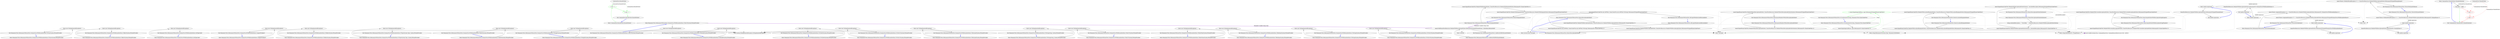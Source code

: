 digraph  {
d1 [cluster="CommandLine.BaseAttribute.BaseAttribute()", color=green, community=0, label="-1: min = -1", span="18-18"];
d4 [label="CommandLine.BaseAttribute", span=""];
d0 [cluster="CommandLine.BaseAttribute.BaseAttribute()", label="Entry CommandLine.BaseAttribute.BaseAttribute()", span="16-16"];
d2 [cluster="CommandLine.BaseAttribute.BaseAttribute()", color=green, community=0, label="-1: max = -1", span="19-19"];
d3 [cluster="CommandLine.BaseAttribute.BaseAttribute()", label="Exit CommandLine.BaseAttribute.BaseAttribute()", span="16-16"];
m1_27 [cluster="Humanizer.Tests.DehumanizeToEnumTests.HonorsDescriptionAttribute()", file="HelpTextTests.cs", label="Entry Humanizer.Tests.DehumanizeToEnumTests.HonorsDescriptionAttribute()", span="28-28"];
m1_29 [cluster="Humanizer.Tests.DehumanizeToEnumTests.HonorsDescriptionAttribute()", file="HelpTextTests.cs", label="Assert.Equal(EnumUnderTest.MemberWithDescriptionAttribute, EnumTestsResources.MemberWithDescriptionAttribute.DehumanizeTo(typeof(EnumUnderTest)))", span="31-31"];
m1_28 [cluster="Humanizer.Tests.DehumanizeToEnumTests.HonorsDescriptionAttribute()", file="HelpTextTests.cs", label="Assert.Equal(EnumUnderTest.MemberWithDescriptionAttribute, EnumTestsResources.MemberWithDescriptionAttribute.DehumanizeTo<EnumUnderTest>())", span="30-30"];
m1_30 [cluster="Humanizer.Tests.DehumanizeToEnumTests.HonorsDescriptionAttribute()", file="HelpTextTests.cs", label="Exit Humanizer.Tests.DehumanizeToEnumTests.HonorsDescriptionAttribute()", span="28-28"];
m1_75 [cluster="Humanizer.Tests.DehumanizeToEnumTests.DummyStructWithEnumInterfaces.ToChar(System.IFormatProvider)", file="HelpTextTests.cs", label="Entry Humanizer.Tests.DehumanizeToEnumTests.DummyStructWithEnumInterfaces.ToChar(System.IFormatProvider)", span="109-109"];
m1_76 [cluster="Humanizer.Tests.DehumanizeToEnumTests.DummyStructWithEnumInterfaces.ToChar(System.IFormatProvider)", file="HelpTextTests.cs", label="throw new NotImplementedException();", span="111-111"];
m1_77 [cluster="Humanizer.Tests.DehumanizeToEnumTests.DummyStructWithEnumInterfaces.ToChar(System.IFormatProvider)", file="HelpTextTests.cs", label="Exit Humanizer.Tests.DehumanizeToEnumTests.DummyStructWithEnumInterfaces.ToChar(System.IFormatProvider)", span="109-109"];
m1_81 [cluster="Humanizer.Tests.DehumanizeToEnumTests.DummyStructWithEnumInterfaces.ToByte(System.IFormatProvider)", file="HelpTextTests.cs", label="Entry Humanizer.Tests.DehumanizeToEnumTests.DummyStructWithEnumInterfaces.ToByte(System.IFormatProvider)", span="119-119"];
m1_82 [cluster="Humanizer.Tests.DehumanizeToEnumTests.DummyStructWithEnumInterfaces.ToByte(System.IFormatProvider)", file="HelpTextTests.cs", label="throw new NotImplementedException();", span="121-121"];
m1_83 [cluster="Humanizer.Tests.DehumanizeToEnumTests.DummyStructWithEnumInterfaces.ToByte(System.IFormatProvider)", file="HelpTextTests.cs", label="Exit Humanizer.Tests.DehumanizeToEnumTests.DummyStructWithEnumInterfaces.ToByte(System.IFormatProvider)", span="119-119"];
m1_41 [cluster="Humanizer.Tests.DehumanizeToEnumTests.DehumanizeMembersWithoutDescriptionAttribute()", file="HelpTextTests.cs", label="Entry Humanizer.Tests.DehumanizeToEnumTests.DehumanizeMembersWithoutDescriptionAttribute()", span="50-50"];
m1_43 [cluster="Humanizer.Tests.DehumanizeToEnumTests.DehumanizeMembersWithoutDescriptionAttribute()", file="HelpTextTests.cs", label="Assert.Equal(EnumUnderTest.MemberWithoutDescriptionAttribute, EnumTestsResources.MemberWithoutDescriptionAttributeSentence.DehumanizeTo(typeof(EnumUnderTest)))", span="53-53"];
m1_42 [cluster="Humanizer.Tests.DehumanizeToEnumTests.DehumanizeMembersWithoutDescriptionAttribute()", file="HelpTextTests.cs", label="Assert.Equal(EnumUnderTest.MemberWithoutDescriptionAttribute, EnumTestsResources.MemberWithoutDescriptionAttributeSentence.DehumanizeTo<EnumUnderTest>())", span="52-52"];
m1_44 [cluster="Humanizer.Tests.DehumanizeToEnumTests.DehumanizeMembersWithoutDescriptionAttribute()", file="HelpTextTests.cs", label="Exit Humanizer.Tests.DehumanizeToEnumTests.DehumanizeMembersWithoutDescriptionAttribute()", span="50-50"];
m1_65 [cluster="System.NotImplementedException.NotImplementedException()", file="HelpTextTests.cs", label="Entry System.NotImplementedException.NotImplementedException()", span="0-0"];
m1_69 [cluster="Humanizer.Tests.DehumanizeToEnumTests.DummyStructWithEnumInterfaces.GetTypeCode()", file="HelpTextTests.cs", label="Entry Humanizer.Tests.DehumanizeToEnumTests.DummyStructWithEnumInterfaces.GetTypeCode()", span="99-99"];
m1_70 [cluster="Humanizer.Tests.DehumanizeToEnumTests.DummyStructWithEnumInterfaces.GetTypeCode()", file="HelpTextTests.cs", label="throw new NotImplementedException();", span="101-101"];
m1_71 [cluster="Humanizer.Tests.DehumanizeToEnumTests.DummyStructWithEnumInterfaces.GetTypeCode()", file="HelpTextTests.cs", label="Exit Humanizer.Tests.DehumanizeToEnumTests.DummyStructWithEnumInterfaces.GetTypeCode()", span="99-99"];
m1_62 [cluster="Humanizer.Tests.DehumanizeToEnumTests.DummyStructWithEnumInterfaces.CompareTo(object)", file="HelpTextTests.cs", label="Entry Humanizer.Tests.DehumanizeToEnumTests.DummyStructWithEnumInterfaces.CompareTo(object)", span="89-89"];
m1_63 [cluster="Humanizer.Tests.DehumanizeToEnumTests.DummyStructWithEnumInterfaces.CompareTo(object)", file="HelpTextTests.cs", label="throw new NotImplementedException();", span="91-91"];
m1_64 [cluster="Humanizer.Tests.DehumanizeToEnumTests.DummyStructWithEnumInterfaces.CompareTo(object)", file="HelpTextTests.cs", label="Exit Humanizer.Tests.DehumanizeToEnumTests.DummyStructWithEnumInterfaces.CompareTo(object)", span="89-89"];
m1_4 [cluster="Unk.>", file="HelpTextTests.cs", label="Entry Unk.>", span=""];
m1_78 [cluster="Humanizer.Tests.DehumanizeToEnumTests.DummyStructWithEnumInterfaces.ToSByte(System.IFormatProvider)", file="HelpTextTests.cs", label="Entry Humanizer.Tests.DehumanizeToEnumTests.DummyStructWithEnumInterfaces.ToSByte(System.IFormatProvider)", span="114-114"];
m1_79 [cluster="Humanizer.Tests.DehumanizeToEnumTests.DummyStructWithEnumInterfaces.ToSByte(System.IFormatProvider)", file="HelpTextTests.cs", label="throw new NotImplementedException();", span="116-116"];
m1_80 [cluster="Humanizer.Tests.DehumanizeToEnumTests.DummyStructWithEnumInterfaces.ToSByte(System.IFormatProvider)", file="HelpTextTests.cs", label="Exit Humanizer.Tests.DehumanizeToEnumTests.DummyStructWithEnumInterfaces.ToSByte(System.IFormatProvider)", span="114-114"];
m1_117 [cluster="Humanizer.Tests.DehumanizeToEnumTests.DummyStructWithEnumInterfaces.ToType(System.Type, System.IFormatProvider)", file="HelpTextTests.cs", label="Entry Humanizer.Tests.DehumanizeToEnumTests.DummyStructWithEnumInterfaces.ToType(System.Type, System.IFormatProvider)", span="179-179"];
m1_118 [cluster="Humanizer.Tests.DehumanizeToEnumTests.DummyStructWithEnumInterfaces.ToType(System.Type, System.IFormatProvider)", file="HelpTextTests.cs", label="throw new NotImplementedException();", span="181-181"];
m1_119 [cluster="Humanizer.Tests.DehumanizeToEnumTests.DummyStructWithEnumInterfaces.ToType(System.Type, System.IFormatProvider)", file="HelpTextTests.cs", label="Exit Humanizer.Tests.DehumanizeToEnumTests.DummyStructWithEnumInterfaces.ToType(System.Type, System.IFormatProvider)", span="179-179"];
m1_96 [cluster="Humanizer.Tests.DehumanizeToEnumTests.DummyStructWithEnumInterfaces.ToInt64(System.IFormatProvider)", file="HelpTextTests.cs", label="Entry Humanizer.Tests.DehumanizeToEnumTests.DummyStructWithEnumInterfaces.ToInt64(System.IFormatProvider)", span="144-144"];
m1_97 [cluster="Humanizer.Tests.DehumanizeToEnumTests.DummyStructWithEnumInterfaces.ToInt64(System.IFormatProvider)", file="HelpTextTests.cs", label="throw new NotImplementedException();", span="146-146"];
m1_98 [cluster="Humanizer.Tests.DehumanizeToEnumTests.DummyStructWithEnumInterfaces.ToInt64(System.IFormatProvider)", file="HelpTextTests.cs", label="Exit Humanizer.Tests.DehumanizeToEnumTests.DummyStructWithEnumInterfaces.ToInt64(System.IFormatProvider)", span="144-144"];
m1_13 [cluster="Humanizer.Tests.DehumanizeToEnumTests.ThrowsForEnumNoMatch()", file="HelpTextTests.cs", label="Entry Humanizer.Tests.DehumanizeToEnumTests.ThrowsForEnumNoMatch()", span="15-15"];
m1_15 [cluster="Humanizer.Tests.DehumanizeToEnumTests.ThrowsForEnumNoMatch()", file="HelpTextTests.cs", label="Assert.Throws<NoMatchFoundException>(() => EnumTestsResources.MemberWithDescriptionAttribute.DehumanizeTo(typeof(DummyEnum)))", span="18-18"];
m1_14 [cluster="Humanizer.Tests.DehumanizeToEnumTests.ThrowsForEnumNoMatch()", file="HelpTextTests.cs", label="Assert.Throws<NoMatchFoundException>(() => EnumTestsResources.MemberWithDescriptionAttribute.DehumanizeTo<DummyEnum>())", span="17-17"];
m1_16 [cluster="Humanizer.Tests.DehumanizeToEnumTests.ThrowsForEnumNoMatch()", file="HelpTextTests.cs", label="Exit Humanizer.Tests.DehumanizeToEnumTests.ThrowsForEnumNoMatch()", span="15-15"];
m1_54 [cluster="Humanizer.Tests.DehumanizeToEnumTests.HonorsDisplayAttribute()", file="HelpTextTests.cs", label="Entry Humanizer.Tests.DehumanizeToEnumTests.HonorsDisplayAttribute()", span="74-74"];
m1_56 [cluster="Humanizer.Tests.DehumanizeToEnumTests.HonorsDisplayAttribute()", file="HelpTextTests.cs", label="Assert.Equal(EnumUnderTest.MemberWithDisplayAttribute, EnumTestsResources.MemberWithDisplayAttribute.DehumanizeTo(typeof(EnumUnderTest)))", span="77-77"];
m1_55 [cluster="Humanizer.Tests.DehumanizeToEnumTests.HonorsDisplayAttribute()", file="HelpTextTests.cs", label="Assert.Equal(EnumUnderTest.MemberWithDisplayAttribute, EnumTestsResources.MemberWithDisplayAttribute.DehumanizeTo<EnumUnderTest>())", span="76-76"];
m1_57 [cluster="Humanizer.Tests.DehumanizeToEnumTests.HonorsDisplayAttribute()", file="HelpTextTests.cs", label="Exit Humanizer.Tests.DehumanizeToEnumTests.HonorsDisplayAttribute()", span="74-74"];
m1_12 [cluster="string.DehumanizeTo(System.Type, Humanizer.OnNoMatch)", file="HelpTextTests.cs", label="Entry string.DehumanizeTo(System.Type, Humanizer.OnNoMatch)", span="33-33"];
m1_17 [cluster="lambda expression", file="HelpTextTests.cs", label="Entry lambda expression", span="17-17"];
m1_10 [cluster="lambda expression", file="HelpTextTests.cs", label="EnumTestsResources.MemberWithDescriptionAttribute.DehumanizeTo(typeof(DummyStructWithEnumInterfaces))", span="11-11"];
m1_21 [cluster="lambda expression", file="HelpTextTests.cs", label="EnumTestsResources.MemberWithDescriptionAttribute.DehumanizeTo(typeof(DummyEnum))", span="18-18"];
m1_6 [cluster="lambda expression", file="HelpTextTests.cs", label="EnumTestsResources.MemberWithDescriptionAttribute.DehumanizeTo<DummyStructWithEnumInterfaces>()", span="10-10"];
m1_18 [cluster="lambda expression", file="HelpTextTests.cs", label="EnumTestsResources.MemberWithDescriptionAttribute.DehumanizeTo<DummyEnum>()", span="17-17"];
m1_9 [cluster="lambda expression", file="HelpTextTests.cs", label="Entry lambda expression", span="11-11"];
m1_11 [cluster="lambda expression", file="HelpTextTests.cs", label="Exit lambda expression", span="11-11"];
m1_20 [cluster="lambda expression", file="HelpTextTests.cs", label="Entry lambda expression", span="18-18"];
m1_22 [cluster="lambda expression", file="HelpTextTests.cs", label="Exit lambda expression", span="18-18"];
m1_5 [cluster="lambda expression", file="HelpTextTests.cs", label="Entry lambda expression", span="10-10"];
m1_7 [cluster="lambda expression", file="HelpTextTests.cs", label="Exit lambda expression", span="10-10"];
m1_19 [cluster="lambda expression", file="HelpTextTests.cs", label="Exit lambda expression", span="17-17"];
m1_26 [cluster="Unk.Null", file="HelpTextTests.cs", label="Entry Unk.Null", span=""];
m1_0 [cluster="Humanizer.Tests.DehumanizeToEnumTests.ThrowsForNonEnums()", file="HelpTextTests.cs", label="Entry Humanizer.Tests.DehumanizeToEnumTests.ThrowsForNonEnums()", span="8-8"];
m1_2 [cluster="Humanizer.Tests.DehumanizeToEnumTests.ThrowsForNonEnums()", file="HelpTextTests.cs", label="Assert.Throws<ArgumentException>(() => EnumTestsResources.MemberWithDescriptionAttribute.DehumanizeTo(typeof(DummyStructWithEnumInterfaces)))", span="11-11"];
m1_1 [cluster="Humanizer.Tests.DehumanizeToEnumTests.ThrowsForNonEnums()", file="HelpTextTests.cs", label="Assert.Throws<ArgumentException>(() => EnumTestsResources.MemberWithDescriptionAttribute.DehumanizeTo<DummyStructWithEnumInterfaces>())", span="10-10"];
m1_3 [cluster="Humanizer.Tests.DehumanizeToEnumTests.ThrowsForNonEnums()", file="HelpTextTests.cs", label="Exit Humanizer.Tests.DehumanizeToEnumTests.ThrowsForNonEnums()", span="8-8"];
m1_53 [cluster="System.Enum.ToString()", file="HelpTextTests.cs", label="Entry System.Enum.ToString()", span="0-0"];
m1_45 [cluster="Humanizer.Tests.DehumanizeToEnumTests.IsCaseInsensitive(string, Humanizer.Tests.EnumUnderTest)", file="HelpTextTests.cs", label="Entry Humanizer.Tests.DehumanizeToEnumTests.IsCaseInsensitive(string, Humanizer.Tests.EnumUnderTest)", span="60-60"];
m1_47 [cluster="Humanizer.Tests.DehumanizeToEnumTests.IsCaseInsensitive(string, Humanizer.Tests.EnumUnderTest)", color=green, community=0, file="HelpTextTests.cs", label="-1: Assert.Equal(expectedEnum, input.DehumanizeTo(typeof(EnumUnderTest)))", span="63-63"];
m1_46 [cluster="Humanizer.Tests.DehumanizeToEnumTests.IsCaseInsensitive(string, Humanizer.Tests.EnumUnderTest)", file="HelpTextTests.cs", label="Assert.Equal(expectedEnum, input.DehumanizeTo<EnumUnderTest>())", span="62-62"];
m1_48 [cluster="Humanizer.Tests.DehumanizeToEnumTests.IsCaseInsensitive(string, Humanizer.Tests.EnumUnderTest)", file="HelpTextTests.cs", label="Exit Humanizer.Tests.DehumanizeToEnumTests.IsCaseInsensitive(string, Humanizer.Tests.EnumUnderTest)", span="60-60"];
m1_102 [cluster="Humanizer.Tests.DehumanizeToEnumTests.DummyStructWithEnumInterfaces.ToSingle(System.IFormatProvider)", file="HelpTextTests.cs", label="Entry Humanizer.Tests.DehumanizeToEnumTests.DummyStructWithEnumInterfaces.ToSingle(System.IFormatProvider)", span="154-154"];
m1_103 [cluster="Humanizer.Tests.DehumanizeToEnumTests.DummyStructWithEnumInterfaces.ToSingle(System.IFormatProvider)", file="HelpTextTests.cs", label="throw new NotImplementedException();", span="156-156"];
m1_104 [cluster="Humanizer.Tests.DehumanizeToEnumTests.DummyStructWithEnumInterfaces.ToSingle(System.IFormatProvider)", file="HelpTextTests.cs", label="Exit Humanizer.Tests.DehumanizeToEnumTests.DummyStructWithEnumInterfaces.ToSingle(System.IFormatProvider)", span="154-154"];
m1_105 [cluster="Humanizer.Tests.DehumanizeToEnumTests.DummyStructWithEnumInterfaces.ToDouble(System.IFormatProvider)", file="HelpTextTests.cs", label="Entry Humanizer.Tests.DehumanizeToEnumTests.DummyStructWithEnumInterfaces.ToDouble(System.IFormatProvider)", span="159-159"];
m1_106 [cluster="Humanizer.Tests.DehumanizeToEnumTests.DummyStructWithEnumInterfaces.ToDouble(System.IFormatProvider)", file="HelpTextTests.cs", label="throw new NotImplementedException();", span="161-161"];
m1_107 [cluster="Humanizer.Tests.DehumanizeToEnumTests.DummyStructWithEnumInterfaces.ToDouble(System.IFormatProvider)", file="HelpTextTests.cs", label="Exit Humanizer.Tests.DehumanizeToEnumTests.DummyStructWithEnumInterfaces.ToDouble(System.IFormatProvider)", span="159-159"];
m1_99 [cluster="Humanizer.Tests.DehumanizeToEnumTests.DummyStructWithEnumInterfaces.ToUInt64(System.IFormatProvider)", file="HelpTextTests.cs", label="Entry Humanizer.Tests.DehumanizeToEnumTests.DummyStructWithEnumInterfaces.ToUInt64(System.IFormatProvider)", span="149-149"];
m1_100 [cluster="Humanizer.Tests.DehumanizeToEnumTests.DummyStructWithEnumInterfaces.ToUInt64(System.IFormatProvider)", file="HelpTextTests.cs", label="throw new NotImplementedException();", span="151-151"];
m1_101 [cluster="Humanizer.Tests.DehumanizeToEnumTests.DummyStructWithEnumInterfaces.ToUInt64(System.IFormatProvider)", file="HelpTextTests.cs", label="Exit Humanizer.Tests.DehumanizeToEnumTests.DummyStructWithEnumInterfaces.ToUInt64(System.IFormatProvider)", span="149-149"];
m1_93 [cluster="Humanizer.Tests.DehumanizeToEnumTests.DummyStructWithEnumInterfaces.ToUInt32(System.IFormatProvider)", file="HelpTextTests.cs", label="Entry Humanizer.Tests.DehumanizeToEnumTests.DummyStructWithEnumInterfaces.ToUInt32(System.IFormatProvider)", span="139-139"];
m1_94 [cluster="Humanizer.Tests.DehumanizeToEnumTests.DummyStructWithEnumInterfaces.ToUInt32(System.IFormatProvider)", file="HelpTextTests.cs", label="throw new NotImplementedException();", span="141-141"];
m1_95 [cluster="Humanizer.Tests.DehumanizeToEnumTests.DummyStructWithEnumInterfaces.ToUInt32(System.IFormatProvider)", file="HelpTextTests.cs", label="Exit Humanizer.Tests.DehumanizeToEnumTests.DummyStructWithEnumInterfaces.ToUInt32(System.IFormatProvider)", span="139-139"];
m1_108 [cluster="Humanizer.Tests.DehumanizeToEnumTests.DummyStructWithEnumInterfaces.ToDecimal(System.IFormatProvider)", file="HelpTextTests.cs", label="Entry Humanizer.Tests.DehumanizeToEnumTests.DummyStructWithEnumInterfaces.ToDecimal(System.IFormatProvider)", span="164-164"];
m1_109 [cluster="Humanizer.Tests.DehumanizeToEnumTests.DummyStructWithEnumInterfaces.ToDecimal(System.IFormatProvider)", file="HelpTextTests.cs", label="throw new NotImplementedException();", span="166-166"];
m1_110 [cluster="Humanizer.Tests.DehumanizeToEnumTests.DummyStructWithEnumInterfaces.ToDecimal(System.IFormatProvider)", file="HelpTextTests.cs", label="Exit Humanizer.Tests.DehumanizeToEnumTests.DummyStructWithEnumInterfaces.ToDecimal(System.IFormatProvider)", span="164-164"];
m1_66 [cluster="Humanizer.Tests.DehumanizeToEnumTests.DummyStructWithEnumInterfaces.ToString(string, System.IFormatProvider)", file="HelpTextTests.cs", label="Entry Humanizer.Tests.DehumanizeToEnumTests.DummyStructWithEnumInterfaces.ToString(string, System.IFormatProvider)", span="94-94"];
m1_67 [cluster="Humanizer.Tests.DehumanizeToEnumTests.DummyStructWithEnumInterfaces.ToString(string, System.IFormatProvider)", file="HelpTextTests.cs", label="throw new NotImplementedException();", span="96-96"];
m1_68 [cluster="Humanizer.Tests.DehumanizeToEnumTests.DummyStructWithEnumInterfaces.ToString(string, System.IFormatProvider)", file="HelpTextTests.cs", label="Exit Humanizer.Tests.DehumanizeToEnumTests.DummyStructWithEnumInterfaces.ToString(string, System.IFormatProvider)", span="94-94"];
m1_90 [cluster="Humanizer.Tests.DehumanizeToEnumTests.DummyStructWithEnumInterfaces.ToInt32(System.IFormatProvider)", file="HelpTextTests.cs", label="Entry Humanizer.Tests.DehumanizeToEnumTests.DummyStructWithEnumInterfaces.ToInt32(System.IFormatProvider)", span="134-134"];
m1_91 [cluster="Humanizer.Tests.DehumanizeToEnumTests.DummyStructWithEnumInterfaces.ToInt32(System.IFormatProvider)", file="HelpTextTests.cs", label="throw new NotImplementedException();", span="136-136"];
m1_92 [cluster="Humanizer.Tests.DehumanizeToEnumTests.DummyStructWithEnumInterfaces.ToInt32(System.IFormatProvider)", file="HelpTextTests.cs", label="Exit Humanizer.Tests.DehumanizeToEnumTests.DummyStructWithEnumInterfaces.ToInt32(System.IFormatProvider)", span="134-134"];
m1_111 [cluster="Humanizer.Tests.DehumanizeToEnumTests.DummyStructWithEnumInterfaces.ToDateTime(System.IFormatProvider)", file="HelpTextTests.cs", label="Entry Humanizer.Tests.DehumanizeToEnumTests.DummyStructWithEnumInterfaces.ToDateTime(System.IFormatProvider)", span="169-169"];
m1_112 [cluster="Humanizer.Tests.DehumanizeToEnumTests.DummyStructWithEnumInterfaces.ToDateTime(System.IFormatProvider)", file="HelpTextTests.cs", label="throw new NotImplementedException();", span="171-171"];
m1_113 [cluster="Humanizer.Tests.DehumanizeToEnumTests.DummyStructWithEnumInterfaces.ToDateTime(System.IFormatProvider)", file="HelpTextTests.cs", label="Exit Humanizer.Tests.DehumanizeToEnumTests.DummyStructWithEnumInterfaces.ToDateTime(System.IFormatProvider)", span="169-169"];
m1_49 [cluster="Humanizer.Tests.DehumanizeToEnumTests.AllCapitalMembersAreReturnedAsIs()", file="HelpTextTests.cs", label="Entry Humanizer.Tests.DehumanizeToEnumTests.AllCapitalMembersAreReturnedAsIs()", span="67-67"];
m1_51 [cluster="Humanizer.Tests.DehumanizeToEnumTests.AllCapitalMembersAreReturnedAsIs()", file="HelpTextTests.cs", label="Assert.Equal(EnumUnderTest.ALLCAPITALS, EnumUnderTest.ALLCAPITALS.ToString().DehumanizeTo(typeof(EnumUnderTest)))", span="70-70"];
m1_50 [cluster="Humanizer.Tests.DehumanizeToEnumTests.AllCapitalMembersAreReturnedAsIs()", file="HelpTextTests.cs", label="Assert.Equal(EnumUnderTest.ALLCAPITALS, EnumUnderTest.ALLCAPITALS.ToString().DehumanizeTo<EnumUnderTest>())", span="69-69"];
m1_52 [cluster="Humanizer.Tests.DehumanizeToEnumTests.AllCapitalMembersAreReturnedAsIs()", file="HelpTextTests.cs", label="Exit Humanizer.Tests.DehumanizeToEnumTests.AllCapitalMembersAreReturnedAsIs()", span="67-67"];
m1_72 [cluster="Humanizer.Tests.DehumanizeToEnumTests.DummyStructWithEnumInterfaces.ToBoolean(System.IFormatProvider)", file="HelpTextTests.cs", label="Entry Humanizer.Tests.DehumanizeToEnumTests.DummyStructWithEnumInterfaces.ToBoolean(System.IFormatProvider)", span="104-104"];
m1_73 [cluster="Humanizer.Tests.DehumanizeToEnumTests.DummyStructWithEnumInterfaces.ToBoolean(System.IFormatProvider)", file="HelpTextTests.cs", label="throw new NotImplementedException();", span="106-106"];
m1_74 [cluster="Humanizer.Tests.DehumanizeToEnumTests.DummyStructWithEnumInterfaces.ToBoolean(System.IFormatProvider)", file="HelpTextTests.cs", label="Exit Humanizer.Tests.DehumanizeToEnumTests.DummyStructWithEnumInterfaces.ToBoolean(System.IFormatProvider)", span="104-104"];
m1_84 [cluster="Humanizer.Tests.DehumanizeToEnumTests.DummyStructWithEnumInterfaces.ToInt16(System.IFormatProvider)", file="HelpTextTests.cs", label="Entry Humanizer.Tests.DehumanizeToEnumTests.DummyStructWithEnumInterfaces.ToInt16(System.IFormatProvider)", span="124-124"];
m1_85 [cluster="Humanizer.Tests.DehumanizeToEnumTests.DummyStructWithEnumInterfaces.ToInt16(System.IFormatProvider)", file="HelpTextTests.cs", label="throw new NotImplementedException();", span="126-126"];
m1_86 [cluster="Humanizer.Tests.DehumanizeToEnumTests.DummyStructWithEnumInterfaces.ToInt16(System.IFormatProvider)", file="HelpTextTests.cs", label="Exit Humanizer.Tests.DehumanizeToEnumTests.DummyStructWithEnumInterfaces.ToInt16(System.IFormatProvider)", span="124-124"];
m1_8 [cluster="string.DehumanizeTo<TTargetEnum>()", file="HelpTextTests.cs", label="Entry string.DehumanizeTo<TTargetEnum>()", span="18-18"];
m1_114 [cluster="Humanizer.Tests.DehumanizeToEnumTests.DummyStructWithEnumInterfaces.ToString(System.IFormatProvider)", file="HelpTextTests.cs", label="Entry Humanizer.Tests.DehumanizeToEnumTests.DummyStructWithEnumInterfaces.ToString(System.IFormatProvider)", span="174-174"];
m1_115 [cluster="Humanizer.Tests.DehumanizeToEnumTests.DummyStructWithEnumInterfaces.ToString(System.IFormatProvider)", file="HelpTextTests.cs", label="throw new NotImplementedException();", span="176-176"];
m1_116 [cluster="Humanizer.Tests.DehumanizeToEnumTests.DummyStructWithEnumInterfaces.ToString(System.IFormatProvider)", file="HelpTextTests.cs", label="Exit Humanizer.Tests.DehumanizeToEnumTests.DummyStructWithEnumInterfaces.ToString(System.IFormatProvider)", span="174-174"];
m1_32 [cluster="Humanizer.Tests.DehumanizeToEnumTests.HonorsDescriptionAttributeSubclasses()", file="HelpTextTests.cs", label="Entry Humanizer.Tests.DehumanizeToEnumTests.HonorsDescriptionAttributeSubclasses()", span="35-35"];
m1_35 [cluster="Humanizer.Tests.DehumanizeToEnumTests.HonorsDescriptionAttributeSubclasses()", file="HelpTextTests.cs", label="Assert.Equal(EnumUnderTest.MemberWithDescriptionAttributeSubclass, calculatedDescription.DehumanizeTo(typeof(EnumUnderTest)))", span="39-39"];
m1_34 [cluster="Humanizer.Tests.DehumanizeToEnumTests.HonorsDescriptionAttributeSubclasses()", file="HelpTextTests.cs", label="Assert.Equal(EnumUnderTest.MemberWithDescriptionAttributeSubclass, calculatedDescription.DehumanizeTo<EnumUnderTest>())", span="38-38"];
m1_33 [cluster="Humanizer.Tests.DehumanizeToEnumTests.HonorsDescriptionAttributeSubclasses()", file="HelpTextTests.cs", label="string calculatedDescription = ''Overridden '' + EnumTestsResources.MemberWithDescriptionAttributeSubclass", span="37-37"];
m1_36 [cluster="Humanizer.Tests.DehumanizeToEnumTests.HonorsDescriptionAttributeSubclasses()", file="HelpTextTests.cs", label="Exit Humanizer.Tests.DehumanizeToEnumTests.HonorsDescriptionAttributeSubclasses()", span="35-35"];
m1_87 [cluster="Humanizer.Tests.DehumanizeToEnumTests.DummyStructWithEnumInterfaces.ToUInt16(System.IFormatProvider)", file="HelpTextTests.cs", label="Entry Humanizer.Tests.DehumanizeToEnumTests.DummyStructWithEnumInterfaces.ToUInt16(System.IFormatProvider)", span="129-129"];
m1_88 [cluster="Humanizer.Tests.DehumanizeToEnumTests.DummyStructWithEnumInterfaces.ToUInt16(System.IFormatProvider)", file="HelpTextTests.cs", label="throw new NotImplementedException();", span="131-131"];
m1_89 [cluster="Humanizer.Tests.DehumanizeToEnumTests.DummyStructWithEnumInterfaces.ToUInt16(System.IFormatProvider)", file="HelpTextTests.cs", label="Exit Humanizer.Tests.DehumanizeToEnumTests.DummyStructWithEnumInterfaces.ToUInt16(System.IFormatProvider)", span="129-129"];
m1_23 [cluster="Humanizer.Tests.DehumanizeToEnumTests.CanReturnNullForEnumNoMatch()", file="HelpTextTests.cs", label="Entry Humanizer.Tests.DehumanizeToEnumTests.CanReturnNullForEnumNoMatch()", span="22-22"];
m1_24 [cluster="Humanizer.Tests.DehumanizeToEnumTests.CanReturnNullForEnumNoMatch()", file="HelpTextTests.cs", label="Assert.Null(EnumTestsResources.MemberWithDescriptionAttribute.DehumanizeTo(typeof(DummyEnum), OnNoMatch.ReturnsNull))", span="24-24"];
m1_25 [cluster="Humanizer.Tests.DehumanizeToEnumTests.CanReturnNullForEnumNoMatch()", file="HelpTextTests.cs", label="Exit Humanizer.Tests.DehumanizeToEnumTests.CanReturnNullForEnumNoMatch()", span="22-22"];
m1_58 [cluster="Humanizer.Tests.DehumanizeToEnumTests.HonorsLocalizedDisplayAttribute()", file="HelpTextTests.cs", label="Entry Humanizer.Tests.DehumanizeToEnumTests.HonorsLocalizedDisplayAttribute()", span="81-81"];
m1_60 [cluster="Humanizer.Tests.DehumanizeToEnumTests.HonorsLocalizedDisplayAttribute()", file="HelpTextTests.cs", label="Assert.Equal(EnumUnderTest.MemberWithLocalizedDisplayAttribute, EnumTestsResources.MemberWithLocalizedDisplayAttribute.DehumanizeTo(typeof(EnumUnderTest)))", span="84-84"];
m1_59 [cluster="Humanizer.Tests.DehumanizeToEnumTests.HonorsLocalizedDisplayAttribute()", file="HelpTextTests.cs", label="Assert.Equal(EnumUnderTest.MemberWithLocalizedDisplayAttribute, EnumTestsResources.MemberWithLocalizedDisplayAttribute.DehumanizeTo<EnumUnderTest>())", span="83-83"];
m1_61 [cluster="Humanizer.Tests.DehumanizeToEnumTests.HonorsLocalizedDisplayAttribute()", file="HelpTextTests.cs", label="Exit Humanizer.Tests.DehumanizeToEnumTests.HonorsLocalizedDisplayAttribute()", span="81-81"];
m1_31 [cluster="Unk.Equal", file="HelpTextTests.cs", label="Entry Unk.Equal", span=""];
m1_37 [cluster="Humanizer.Tests.DehumanizeToEnumTests.HonorsAnyAttributeWithDescriptionStringProperty()", file="HelpTextTests.cs", label="Entry Humanizer.Tests.DehumanizeToEnumTests.HonorsAnyAttributeWithDescriptionStringProperty()", span="43-43"];
m1_39 [cluster="Humanizer.Tests.DehumanizeToEnumTests.HonorsAnyAttributeWithDescriptionStringProperty()", file="HelpTextTests.cs", label="Assert.Equal(EnumUnderTest.MemberWithCustomDescriptionAttribute, EnumTestsResources.MemberWithCustomDescriptionAttribute.DehumanizeTo(typeof(EnumUnderTest)))", span="46-46"];
m1_38 [cluster="Humanizer.Tests.DehumanizeToEnumTests.HonorsAnyAttributeWithDescriptionStringProperty()", file="HelpTextTests.cs", label="Assert.Equal(EnumUnderTest.MemberWithCustomDescriptionAttribute, EnumTestsResources.MemberWithCustomDescriptionAttribute.DehumanizeTo<EnumUnderTest>())", span="45-45"];
m1_40 [cluster="Humanizer.Tests.DehumanizeToEnumTests.HonorsAnyAttributeWithDescriptionStringProperty()", file="HelpTextTests.cs", label="Exit Humanizer.Tests.DehumanizeToEnumTests.HonorsAnyAttributeWithDescriptionStringProperty()", span="43-43"];
m3_0 [cluster="CommandLine.ValueAttribute.ValueAttribute(int)", file="ValueAttribute.cs", label="Entry CommandLine.ValueAttribute.ValueAttribute(int)", span="20-20"];
m3_1 [cluster="CommandLine.ValueAttribute.ValueAttribute(int)", file="ValueAttribute.cs", label="this.index = index", span="22-22"];
m3_2 [cluster="CommandLine.ValueAttribute.ValueAttribute(int)", color=red, community=0, file="ValueAttribute.cs", label="-1: min = -1", span="23-23"];
m3_3 [cluster="CommandLine.ValueAttribute.ValueAttribute(int)", color=red, community=0, file="ValueAttribute.cs", label="-1: max = -1", span="24-24"];
m3_4 [cluster="CommandLine.ValueAttribute.ValueAttribute(int)", file="ValueAttribute.cs", label="Exit CommandLine.ValueAttribute.ValueAttribute(int)", span="20-20"];
m3_5 [file="ValueAttribute.cs", label="CommandLine.ValueAttribute", span=""];
d1 -> d2  [color=green, key=0, style=solid];
d4 -> d1  [color=green, key=1, label="CommandLine.BaseAttribute", style=dashed];
d4 -> d2  [color=green, key=1, label="CommandLine.BaseAttribute", style=dashed];
d0 -> d1  [color=green, key=0, style=solid];
d2 -> d3  [color=green, key=0, style=solid];
d3 -> d0  [color=blue, key=0, style=bold];
m1_27 -> m1_28  [key=0, style=solid];
m1_29 -> m1_12  [key=2, style=dotted];
m1_29 -> m1_31  [key=2, style=dotted];
m1_29 -> m1_30  [key=0, style=solid];
m1_28 -> m1_31  [key=2, style=dotted];
m1_28 -> m1_8  [key=2, style=dotted];
m1_28 -> m1_29  [key=0, style=solid];
m1_30 -> m1_27  [color=blue, key=0, style=bold];
m1_75 -> m1_76  [key=0, style=solid];
m1_76 -> m1_65  [key=2, style=dotted];
m1_76 -> m1_77  [key=0, style=solid];
m1_77 -> m1_75  [color=blue, key=0, style=bold];
m1_81 -> m1_82  [key=0, style=solid];
m1_82 -> m1_65  [key=2, style=dotted];
m1_82 -> m1_83  [key=0, style=solid];
m1_83 -> m1_81  [color=blue, key=0, style=bold];
m1_41 -> m1_42  [key=0, style=solid];
m1_43 -> m1_12  [key=2, style=dotted];
m1_43 -> m1_31  [key=2, style=dotted];
m1_43 -> m1_44  [key=0, style=solid];
m1_42 -> m1_31  [key=2, style=dotted];
m1_42 -> m1_8  [key=2, style=dotted];
m1_42 -> m1_43  [key=0, style=solid];
m1_44 -> m1_41  [color=blue, key=0, style=bold];
m1_69 -> m1_70  [key=0, style=solid];
m1_70 -> m1_65  [key=2, style=dotted];
m1_70 -> m1_71  [key=0, style=solid];
m1_71 -> m1_69  [color=blue, key=0, style=bold];
m1_62 -> m1_63  [key=0, style=solid];
m1_63 -> m1_65  [key=2, style=dotted];
m1_63 -> m1_64  [key=0, style=solid];
m1_64 -> m1_62  [color=blue, key=0, style=bold];
m1_78 -> m1_79  [key=0, style=solid];
m1_79 -> m1_65  [key=2, style=dotted];
m1_79 -> m1_80  [key=0, style=solid];
m1_80 -> m1_78  [color=blue, key=0, style=bold];
m1_117 -> m1_118  [key=0, style=solid];
m1_118 -> m1_65  [key=2, style=dotted];
m1_118 -> m1_119  [key=0, style=solid];
m1_119 -> m1_117  [color=blue, key=0, style=bold];
m1_96 -> m1_97  [key=0, style=solid];
m1_97 -> m1_65  [key=2, style=dotted];
m1_97 -> m1_98  [key=0, style=solid];
m1_98 -> m1_96  [color=blue, key=0, style=bold];
m1_13 -> m1_14  [key=0, style=solid];
m1_15 -> m1_20  [color=darkseagreen4, key=1, label="lambda expression", style=dashed];
m1_15 -> m1_16  [key=0, style=solid];
m1_15 -> m1_4  [key=2, style=dotted];
m1_14 -> m1_17  [color=darkseagreen4, key=1, label="lambda expression", style=dashed];
m1_14 -> m1_15  [key=0, style=solid];
m1_14 -> m1_4  [key=2, style=dotted];
m1_16 -> m1_13  [color=blue, key=0, style=bold];
m1_54 -> m1_24  [color=darkorchid, key=3, label="Parameter variable string value", style=bold];
m1_54 -> m1_55  [key=0, style=solid];
m1_56 -> m1_12  [key=2, style=dotted];
m1_56 -> m1_31  [key=2, style=dotted];
m1_56 -> m1_57  [key=0, style=solid];
m1_55 -> m1_31  [key=2, style=dotted];
m1_55 -> m1_8  [key=2, style=dotted];
m1_55 -> m1_56  [key=0, style=solid];
m1_57 -> m1_54  [color=blue, key=0, style=bold];
m1_17 -> m1_18  [key=0, style=solid];
m1_10 -> m1_12  [key=2, style=dotted];
m1_10 -> m1_11  [key=0, style=solid];
m1_21 -> m1_12  [key=2, style=dotted];
m1_21 -> m1_22  [key=0, style=solid];
m1_6 -> m1_8  [key=2, style=dotted];
m1_6 -> m1_7  [key=0, style=solid];
m1_18 -> m1_8  [key=2, style=dotted];
m1_18 -> m1_19  [key=0, style=solid];
m1_9 -> m1_10  [key=0, style=solid];
m1_11 -> m1_9  [color=blue, key=0, style=bold];
m1_20 -> m1_21  [key=0, style=solid];
m1_22 -> m1_20  [color=blue, key=0, style=bold];
m1_5 -> m1_6  [key=0, style=solid];
m1_7 -> m1_5  [color=blue, key=0, style=bold];
m1_19 -> m1_17  [color=blue, key=0, style=bold];
m1_0 -> m1_1  [key=0, style=solid];
m1_2 -> m1_9  [color=darkseagreen4, key=1, label="lambda expression", style=dashed];
m1_2 -> m1_3  [key=0, style=solid];
m1_2 -> m1_4  [key=2, style=dotted];
m1_1 -> m1_5  [color=darkseagreen4, key=1, label="lambda expression", style=dashed];
m1_1 -> m1_2  [key=0, style=solid];
m1_1 -> m1_4  [key=2, style=dotted];
m1_3 -> m1_0  [color=blue, key=0, style=bold];
m1_45 -> m1_47  [color=green, key=1, label=string, style=dashed];
m1_45 -> m1_46  [key=0, style=solid];
m1_47 -> m1_48  [color=green, key=0, style=solid];
m1_47 -> m1_12  [color=green, key=2, style=dotted];
m1_47 -> m1_31  [color=green, key=2, style=dotted];
m1_46 -> m1_47  [color=green, key=0, style=solid];
m1_46 -> m1_8  [key=2, style=dotted];
m1_46 -> m1_31  [key=2, style=dotted];
m1_48 -> m1_45  [color=blue, key=0, style=bold];
m1_102 -> m1_103  [key=0, style=solid];
m1_103 -> m1_65  [key=2, style=dotted];
m1_103 -> m1_104  [key=0, style=solid];
m1_104 -> m1_102  [color=blue, key=0, style=bold];
m1_105 -> m1_106  [key=0, style=solid];
m1_106 -> m1_65  [key=2, style=dotted];
m1_106 -> m1_107  [key=0, style=solid];
m1_107 -> m1_105  [color=blue, key=0, style=bold];
m1_99 -> m1_100  [key=0, style=solid];
m1_100 -> m1_65  [key=2, style=dotted];
m1_100 -> m1_101  [key=0, style=solid];
m1_101 -> m1_99  [color=blue, key=0, style=bold];
m1_93 -> m1_94  [key=0, style=solid];
m1_94 -> m1_65  [key=2, style=dotted];
m1_94 -> m1_95  [key=0, style=solid];
m1_95 -> m1_93  [color=blue, key=0, style=bold];
m1_108 -> m1_109  [key=0, style=solid];
m1_109 -> m1_65  [key=2, style=dotted];
m1_109 -> m1_110  [key=0, style=solid];
m1_110 -> m1_108  [color=blue, key=0, style=bold];
m1_66 -> m1_67  [key=0, style=solid];
m1_67 -> m1_65  [key=2, style=dotted];
m1_67 -> m1_68  [key=0, style=solid];
m1_68 -> m1_66  [color=blue, key=0, style=bold];
m1_90 -> m1_91  [key=0, style=solid];
m1_91 -> m1_65  [key=2, style=dotted];
m1_91 -> m1_92  [key=0, style=solid];
m1_92 -> m1_90  [color=blue, key=0, style=bold];
m1_111 -> m1_112  [key=0, style=solid];
m1_112 -> m1_65  [key=2, style=dotted];
m1_112 -> m1_113  [key=0, style=solid];
m1_113 -> m1_111  [color=blue, key=0, style=bold];
m1_49 -> m1_50  [key=0, style=solid];
m1_51 -> m1_12  [key=2, style=dotted];
m1_51 -> m1_31  [key=2, style=dotted];
m1_51 -> m1_52  [key=0, style=solid];
m1_51 -> m1_53  [key=2, style=dotted];
m1_50 -> m1_31  [key=2, style=dotted];
m1_50 -> m1_8  [key=2, style=dotted];
m1_50 -> m1_51  [key=0, style=solid];
m1_50 -> m1_53  [key=2, style=dotted];
m1_52 -> m1_49  [color=blue, key=0, style=bold];
m1_72 -> m1_73  [key=0, style=solid];
m1_73 -> m1_65  [key=2, style=dotted];
m1_73 -> m1_74  [key=0, style=solid];
m1_74 -> m1_72  [color=blue, key=0, style=bold];
m1_84 -> m1_24  [color=darkorchid, key=3, label="Parameter variable string value", style=bold];
m1_84 -> m1_85  [key=0, style=solid];
m1_85 -> m1_86  [key=0, style=solid];
m1_85 -> m1_65  [key=2, style=dotted];
m1_86 -> m1_84  [color=blue, key=0, style=bold];
m1_8 -> m1_8  [color=darkorchid, key=3, label="Local variable System.Func<CommandLine.Error, CommandLine.Infrastructure.Unit> onError", style=bold];
m1_114 -> m1_115  [key=0, style=solid];
m1_115 -> m1_65  [key=2, style=dotted];
m1_115 -> m1_116  [key=0, style=solid];
m1_116 -> m1_114  [color=blue, key=0, style=bold];
m1_32 -> m1_33  [key=0, style=solid];
m1_35 -> m1_12  [key=2, style=dotted];
m1_35 -> m1_31  [key=2, style=dotted];
m1_35 -> m1_36  [key=0, style=solid];
m1_34 -> m1_31  [key=2, style=dotted];
m1_34 -> m1_8  [key=2, style=dotted];
m1_34 -> m1_35  [key=0, style=solid];
m1_33 -> m1_35  [color=darkseagreen4, key=1, label=calculatedDescription, style=dashed];
m1_33 -> m1_34  [key=0, style=solid];
m1_36 -> m1_32  [color=blue, key=0, style=bold];
m1_87 -> m1_88  [key=0, style=solid];
m1_88 -> m1_65  [key=2, style=dotted];
m1_88 -> m1_89  [key=0, style=solid];
m1_89 -> m1_87  [color=blue, key=0, style=bold];
m1_23 -> m1_24  [key=0, style=solid];
m1_24 -> m1_12  [key=2, style=dotted];
m1_24 -> m1_25  [key=0, style=solid];
m1_24 -> m1_26  [key=2, style=dotted];
m1_25 -> m1_23  [color=blue, key=0, style=bold];
m1_58 -> m1_59  [key=0, style=solid];
m1_60 -> m1_12  [key=2, style=dotted];
m1_60 -> m1_31  [key=2, style=dotted];
m1_60 -> m1_61  [key=0, style=solid];
m1_59 -> m1_31  [key=2, style=dotted];
m1_59 -> m1_8  [key=2, style=dotted];
m1_59 -> m1_60  [key=0, style=solid];
m1_61 -> m1_58  [color=blue, key=0, style=bold];
m1_37 -> m1_38  [key=0, style=solid];
m1_39 -> m1_12  [key=2, style=dotted];
m1_39 -> m1_31  [key=2, style=dotted];
m1_39 -> m1_40  [key=0, style=solid];
m1_38 -> m1_31  [key=2, style=dotted];
m1_38 -> m1_8  [key=2, style=dotted];
m1_38 -> m1_39  [key=0, style=solid];
m1_40 -> m1_37  [color=blue, key=0, style=bold];
m3_0 -> m3_1  [key=0, style=solid];
m3_1 -> m3_2  [color=red, key=0, style=solid];
m3_1 -> m3_4  [color=green, key=0, style=solid];
m3_2 -> m3_3  [color=red, key=0, style=solid];
m3_3 -> m3_4  [color=red, key=0, style=solid];
m3_4 -> m3_0  [color=blue, key=0, style=bold];
m3_5 -> m3_1  [color=darkseagreen4, key=1, label="CommandLine.ValueAttribute", style=dashed];
m3_5 -> m3_2  [color=red, key=1, label="CommandLine.ValueAttribute", style=dashed];
m3_5 -> m3_3  [color=red, key=1, label="CommandLine.ValueAttribute", style=dashed];
}
